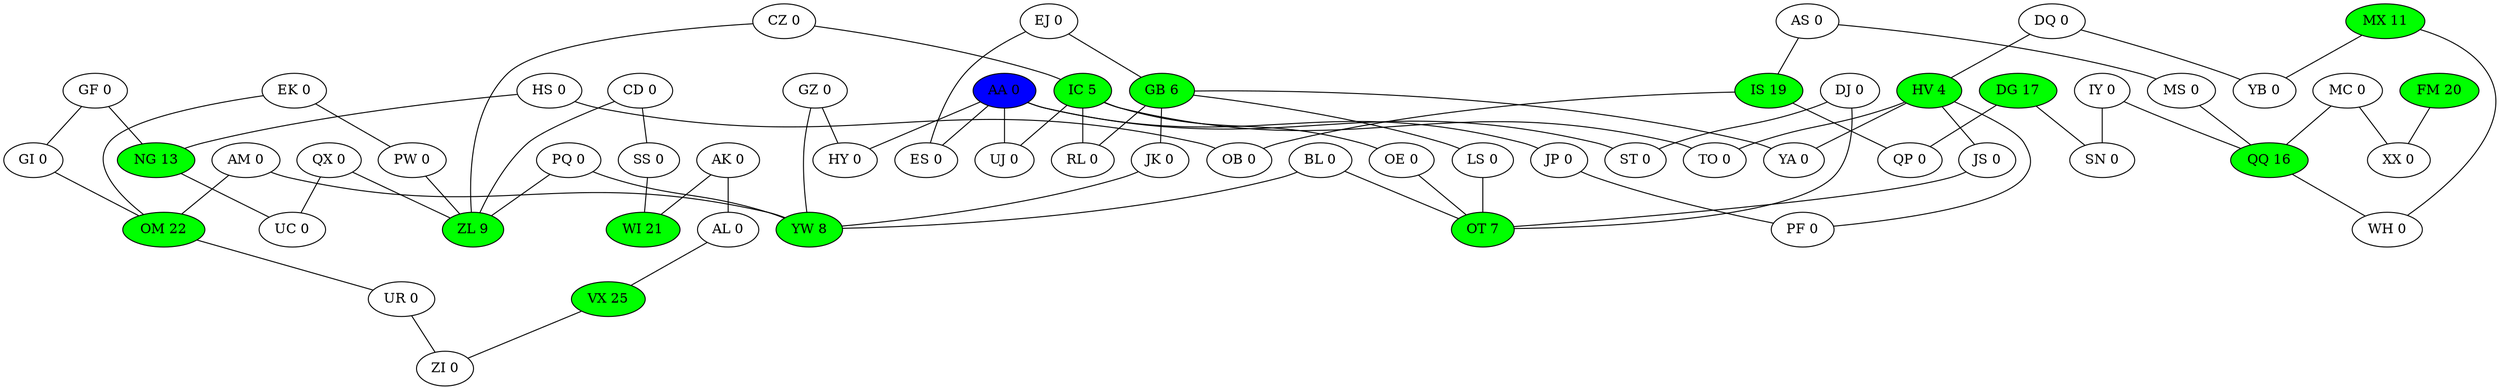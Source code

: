 digraph G {
QP [label="QP 0",style=filled,fillcolor="#ffffff"]
MC [label="MC 0",style=filled,fillcolor="#ffffff"]
MC -> XX [dir=none]
MC -> QQ [dir=none]
OT [label="OT 7",style=filled,fillcolor="#00ff00"]
CZ [label="CZ 0",style=filled,fillcolor="#ffffff"]
CZ -> IC [dir=none]
CZ -> ZL [dir=none]
GI [label="GI 0",style=filled,fillcolor="#ffffff"]
GI -> OM [dir=none]
YB [label="YB 0",style=filled,fillcolor="#ffffff"]
EJ [label="EJ 0",style=filled,fillcolor="#ffffff"]
EJ -> GB [dir=none]
EJ -> ES [dir=none]
IS [label="IS 19",style=filled,fillcolor="#00ff00"]
IS -> OB [dir=none]
IS -> QP [dir=none]
WI [label="WI 21",style=filled,fillcolor="#00ff00"]
JS [label="JS 0",style=filled,fillcolor="#ffffff"]
JS -> OT [dir=none]
UR [label="UR 0",style=filled,fillcolor="#ffffff"]
UR -> ZI [dir=none]
UC [label="UC 0",style=filled,fillcolor="#ffffff"]
BL [label="BL 0",style=filled,fillcolor="#ffffff"]
BL -> YW [dir=none]
BL -> OT [dir=none]
AK [label="AK 0",style=filled,fillcolor="#ffffff"]
AK -> WI [dir=none]
AK -> AL [dir=none]
QQ [label="QQ 16",style=filled,fillcolor="#00ff00"]
QQ -> WH [dir=none]
PW [label="PW 0",style=filled,fillcolor="#ffffff"]
PW -> ZL [dir=none]
AS [label="AS 0",style=filled,fillcolor="#ffffff"]
AS -> IS [dir=none]
AS -> MS [dir=none]
ZL [label="ZL 9",style=filled,fillcolor="#00ff00"]
OB [label="OB 0",style=filled,fillcolor="#ffffff"]
OE [label="OE 0",style=filled,fillcolor="#ffffff"]
OE -> OT [dir=none]
AL [label="AL 0",style=filled,fillcolor="#ffffff"]
AL -> VX [dir=none]
AM [label="AM 0",style=filled,fillcolor="#ffffff"]
AM -> OM [dir=none]
AM -> YW [dir=none]
QX [label="QX 0",style=filled,fillcolor="#ffffff"]
QX -> UC [dir=none]
QX -> ZL [dir=none]
DJ [label="DJ 0",style=filled,fillcolor="#ffffff"]
DJ -> OT [dir=none]
DJ -> ST [dir=none]
ZI [label="ZI 0",style=filled,fillcolor="#ffffff"]
PQ [label="PQ 0",style=filled,fillcolor="#ffffff"]
PQ -> ZL [dir=none]
PQ -> YW [dir=none]
OM [label="OM 22",style=filled,fillcolor="#00ff00"]
OM -> UR [dir=none]
NG [label="NG 13",style=filled,fillcolor="#00ff00"]
NG -> UC [dir=none]
AA [label="AA 0",style=filled,fillcolor="#0000ff"]
AA -> UJ [dir=none]
AA -> ES [dir=none]
AA -> JP [dir=none]
AA -> HY [dir=none]
AA -> ST [dir=none]
HY [label="HY 0",style=filled,fillcolor="#ffffff"]
MS [label="MS 0",style=filled,fillcolor="#ffffff"]
MS -> QQ [dir=none]
JK [label="JK 0",style=filled,fillcolor="#ffffff"]
JK -> YW [dir=none]
JP [label="JP 0",style=filled,fillcolor="#ffffff"]
JP -> PF [dir=none]
ST [label="ST 0",style=filled,fillcolor="#ffffff"]
CD [label="CD 0",style=filled,fillcolor="#ffffff"]
CD -> SS [dir=none]
CD -> ZL [dir=none]
ES [label="ES 0",style=filled,fillcolor="#ffffff"]
PF [label="PF 0",style=filled,fillcolor="#ffffff"]
RL [label="RL 0",style=filled,fillcolor="#ffffff"]
IY [label="IY 0",style=filled,fillcolor="#ffffff"]
IY -> QQ [dir=none]
IY -> SN [dir=none]
UJ [label="UJ 0",style=filled,fillcolor="#ffffff"]
HS [label="HS 0",style=filled,fillcolor="#ffffff"]
HS -> NG [dir=none]
HS -> OB [dir=none]
WH [label="WH 0",style=filled,fillcolor="#ffffff"]
YA [label="YA 0",style=filled,fillcolor="#ffffff"]
SN [label="SN 0",style=filled,fillcolor="#ffffff"]
GF [label="GF 0",style=filled,fillcolor="#ffffff"]
GF -> GI [dir=none]
GF -> NG [dir=none]
YW [label="YW 8",style=filled,fillcolor="#00ff00"]
DG [label="DG 17",style=filled,fillcolor="#00ff00"]
DG -> QP [dir=none]
DG -> SN [dir=none]
MX [label="MX 11",style=filled,fillcolor="#00ff00"]
MX -> WH [dir=none]
MX -> YB [dir=none]
DQ [label="DQ 0",style=filled,fillcolor="#ffffff"]
DQ -> YB [dir=none]
DQ -> HV [dir=none]
SS [label="SS 0",style=filled,fillcolor="#ffffff"]
SS -> WI [dir=none]
HV [label="HV 4",style=filled,fillcolor="#00ff00"]
HV -> YA [dir=none]
HV -> TO [dir=none]
HV -> JS [dir=none]
HV -> PF [dir=none]
GB [label="GB 6",style=filled,fillcolor="#00ff00"]
GB -> LS [dir=none]
GB -> RL [dir=none]
GB -> JK [dir=none]
GB -> YA [dir=none]
EK [label="EK 0",style=filled,fillcolor="#ffffff"]
EK -> OM [dir=none]
EK -> PW [dir=none]
LS [label="LS 0",style=filled,fillcolor="#ffffff"]
LS -> OT [dir=none]
IC [label="IC 5",style=filled,fillcolor="#00ff00"]
IC -> OE [dir=none]
IC -> UJ [dir=none]
IC -> TO [dir=none]
IC -> RL [dir=none]
XX [label="XX 0",style=filled,fillcolor="#ffffff"]
VX [label="VX 25",style=filled,fillcolor="#00ff00"]
VX -> ZI [dir=none]
GZ [label="GZ 0",style=filled,fillcolor="#ffffff"]
GZ -> HY [dir=none]
GZ -> YW [dir=none]
FM [label="FM 20",style=filled,fillcolor="#00ff00"]
FM -> XX [dir=none]
TO [label="TO 0",style=filled,fillcolor="#ffffff"]
}
